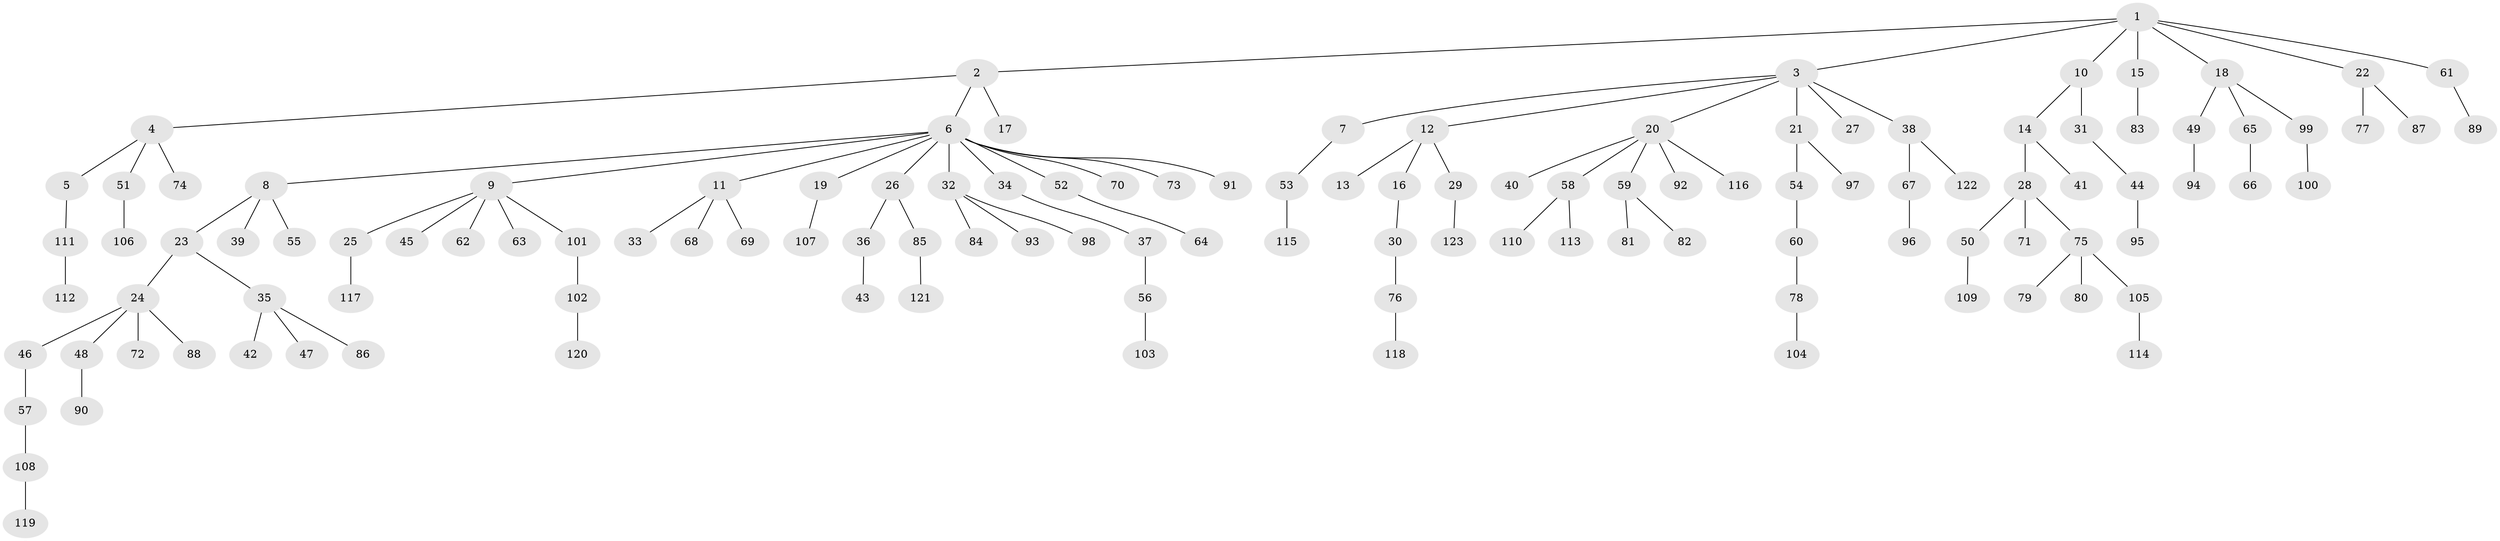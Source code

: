 // coarse degree distribution, {11: 0.05555555555555555, 7: 0.027777777777777776, 4: 0.027777777777777776, 2: 0.1388888888888889, 1: 0.75}
// Generated by graph-tools (version 1.1) at 2025/19/03/04/25 18:19:10]
// undirected, 123 vertices, 122 edges
graph export_dot {
graph [start="1"]
  node [color=gray90,style=filled];
  1;
  2;
  3;
  4;
  5;
  6;
  7;
  8;
  9;
  10;
  11;
  12;
  13;
  14;
  15;
  16;
  17;
  18;
  19;
  20;
  21;
  22;
  23;
  24;
  25;
  26;
  27;
  28;
  29;
  30;
  31;
  32;
  33;
  34;
  35;
  36;
  37;
  38;
  39;
  40;
  41;
  42;
  43;
  44;
  45;
  46;
  47;
  48;
  49;
  50;
  51;
  52;
  53;
  54;
  55;
  56;
  57;
  58;
  59;
  60;
  61;
  62;
  63;
  64;
  65;
  66;
  67;
  68;
  69;
  70;
  71;
  72;
  73;
  74;
  75;
  76;
  77;
  78;
  79;
  80;
  81;
  82;
  83;
  84;
  85;
  86;
  87;
  88;
  89;
  90;
  91;
  92;
  93;
  94;
  95;
  96;
  97;
  98;
  99;
  100;
  101;
  102;
  103;
  104;
  105;
  106;
  107;
  108;
  109;
  110;
  111;
  112;
  113;
  114;
  115;
  116;
  117;
  118;
  119;
  120;
  121;
  122;
  123;
  1 -- 2;
  1 -- 3;
  1 -- 10;
  1 -- 15;
  1 -- 18;
  1 -- 22;
  1 -- 61;
  2 -- 4;
  2 -- 6;
  2 -- 17;
  3 -- 7;
  3 -- 12;
  3 -- 20;
  3 -- 21;
  3 -- 27;
  3 -- 38;
  4 -- 5;
  4 -- 51;
  4 -- 74;
  5 -- 111;
  6 -- 8;
  6 -- 9;
  6 -- 11;
  6 -- 19;
  6 -- 26;
  6 -- 32;
  6 -- 34;
  6 -- 52;
  6 -- 70;
  6 -- 73;
  6 -- 91;
  7 -- 53;
  8 -- 23;
  8 -- 39;
  8 -- 55;
  9 -- 25;
  9 -- 45;
  9 -- 62;
  9 -- 63;
  9 -- 101;
  10 -- 14;
  10 -- 31;
  11 -- 33;
  11 -- 68;
  11 -- 69;
  12 -- 13;
  12 -- 16;
  12 -- 29;
  14 -- 28;
  14 -- 41;
  15 -- 83;
  16 -- 30;
  18 -- 49;
  18 -- 65;
  18 -- 99;
  19 -- 107;
  20 -- 40;
  20 -- 58;
  20 -- 59;
  20 -- 92;
  20 -- 116;
  21 -- 54;
  21 -- 97;
  22 -- 77;
  22 -- 87;
  23 -- 24;
  23 -- 35;
  24 -- 46;
  24 -- 48;
  24 -- 72;
  24 -- 88;
  25 -- 117;
  26 -- 36;
  26 -- 85;
  28 -- 50;
  28 -- 71;
  28 -- 75;
  29 -- 123;
  30 -- 76;
  31 -- 44;
  32 -- 84;
  32 -- 93;
  32 -- 98;
  34 -- 37;
  35 -- 42;
  35 -- 47;
  35 -- 86;
  36 -- 43;
  37 -- 56;
  38 -- 67;
  38 -- 122;
  44 -- 95;
  46 -- 57;
  48 -- 90;
  49 -- 94;
  50 -- 109;
  51 -- 106;
  52 -- 64;
  53 -- 115;
  54 -- 60;
  56 -- 103;
  57 -- 108;
  58 -- 110;
  58 -- 113;
  59 -- 81;
  59 -- 82;
  60 -- 78;
  61 -- 89;
  65 -- 66;
  67 -- 96;
  75 -- 79;
  75 -- 80;
  75 -- 105;
  76 -- 118;
  78 -- 104;
  85 -- 121;
  99 -- 100;
  101 -- 102;
  102 -- 120;
  105 -- 114;
  108 -- 119;
  111 -- 112;
}
